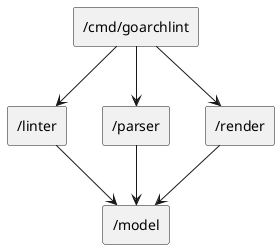 @startuml "goarchlint"
skinparam componentStyle rectangle
[/cmd/goarchlint] --> [/linter]
[/cmd/goarchlint] --> [/parser]
[/cmd/goarchlint] --> [/render]
[/linter] --> [/model]
[/parser] --> [/model]
[/render] --> [/model]
@enduml